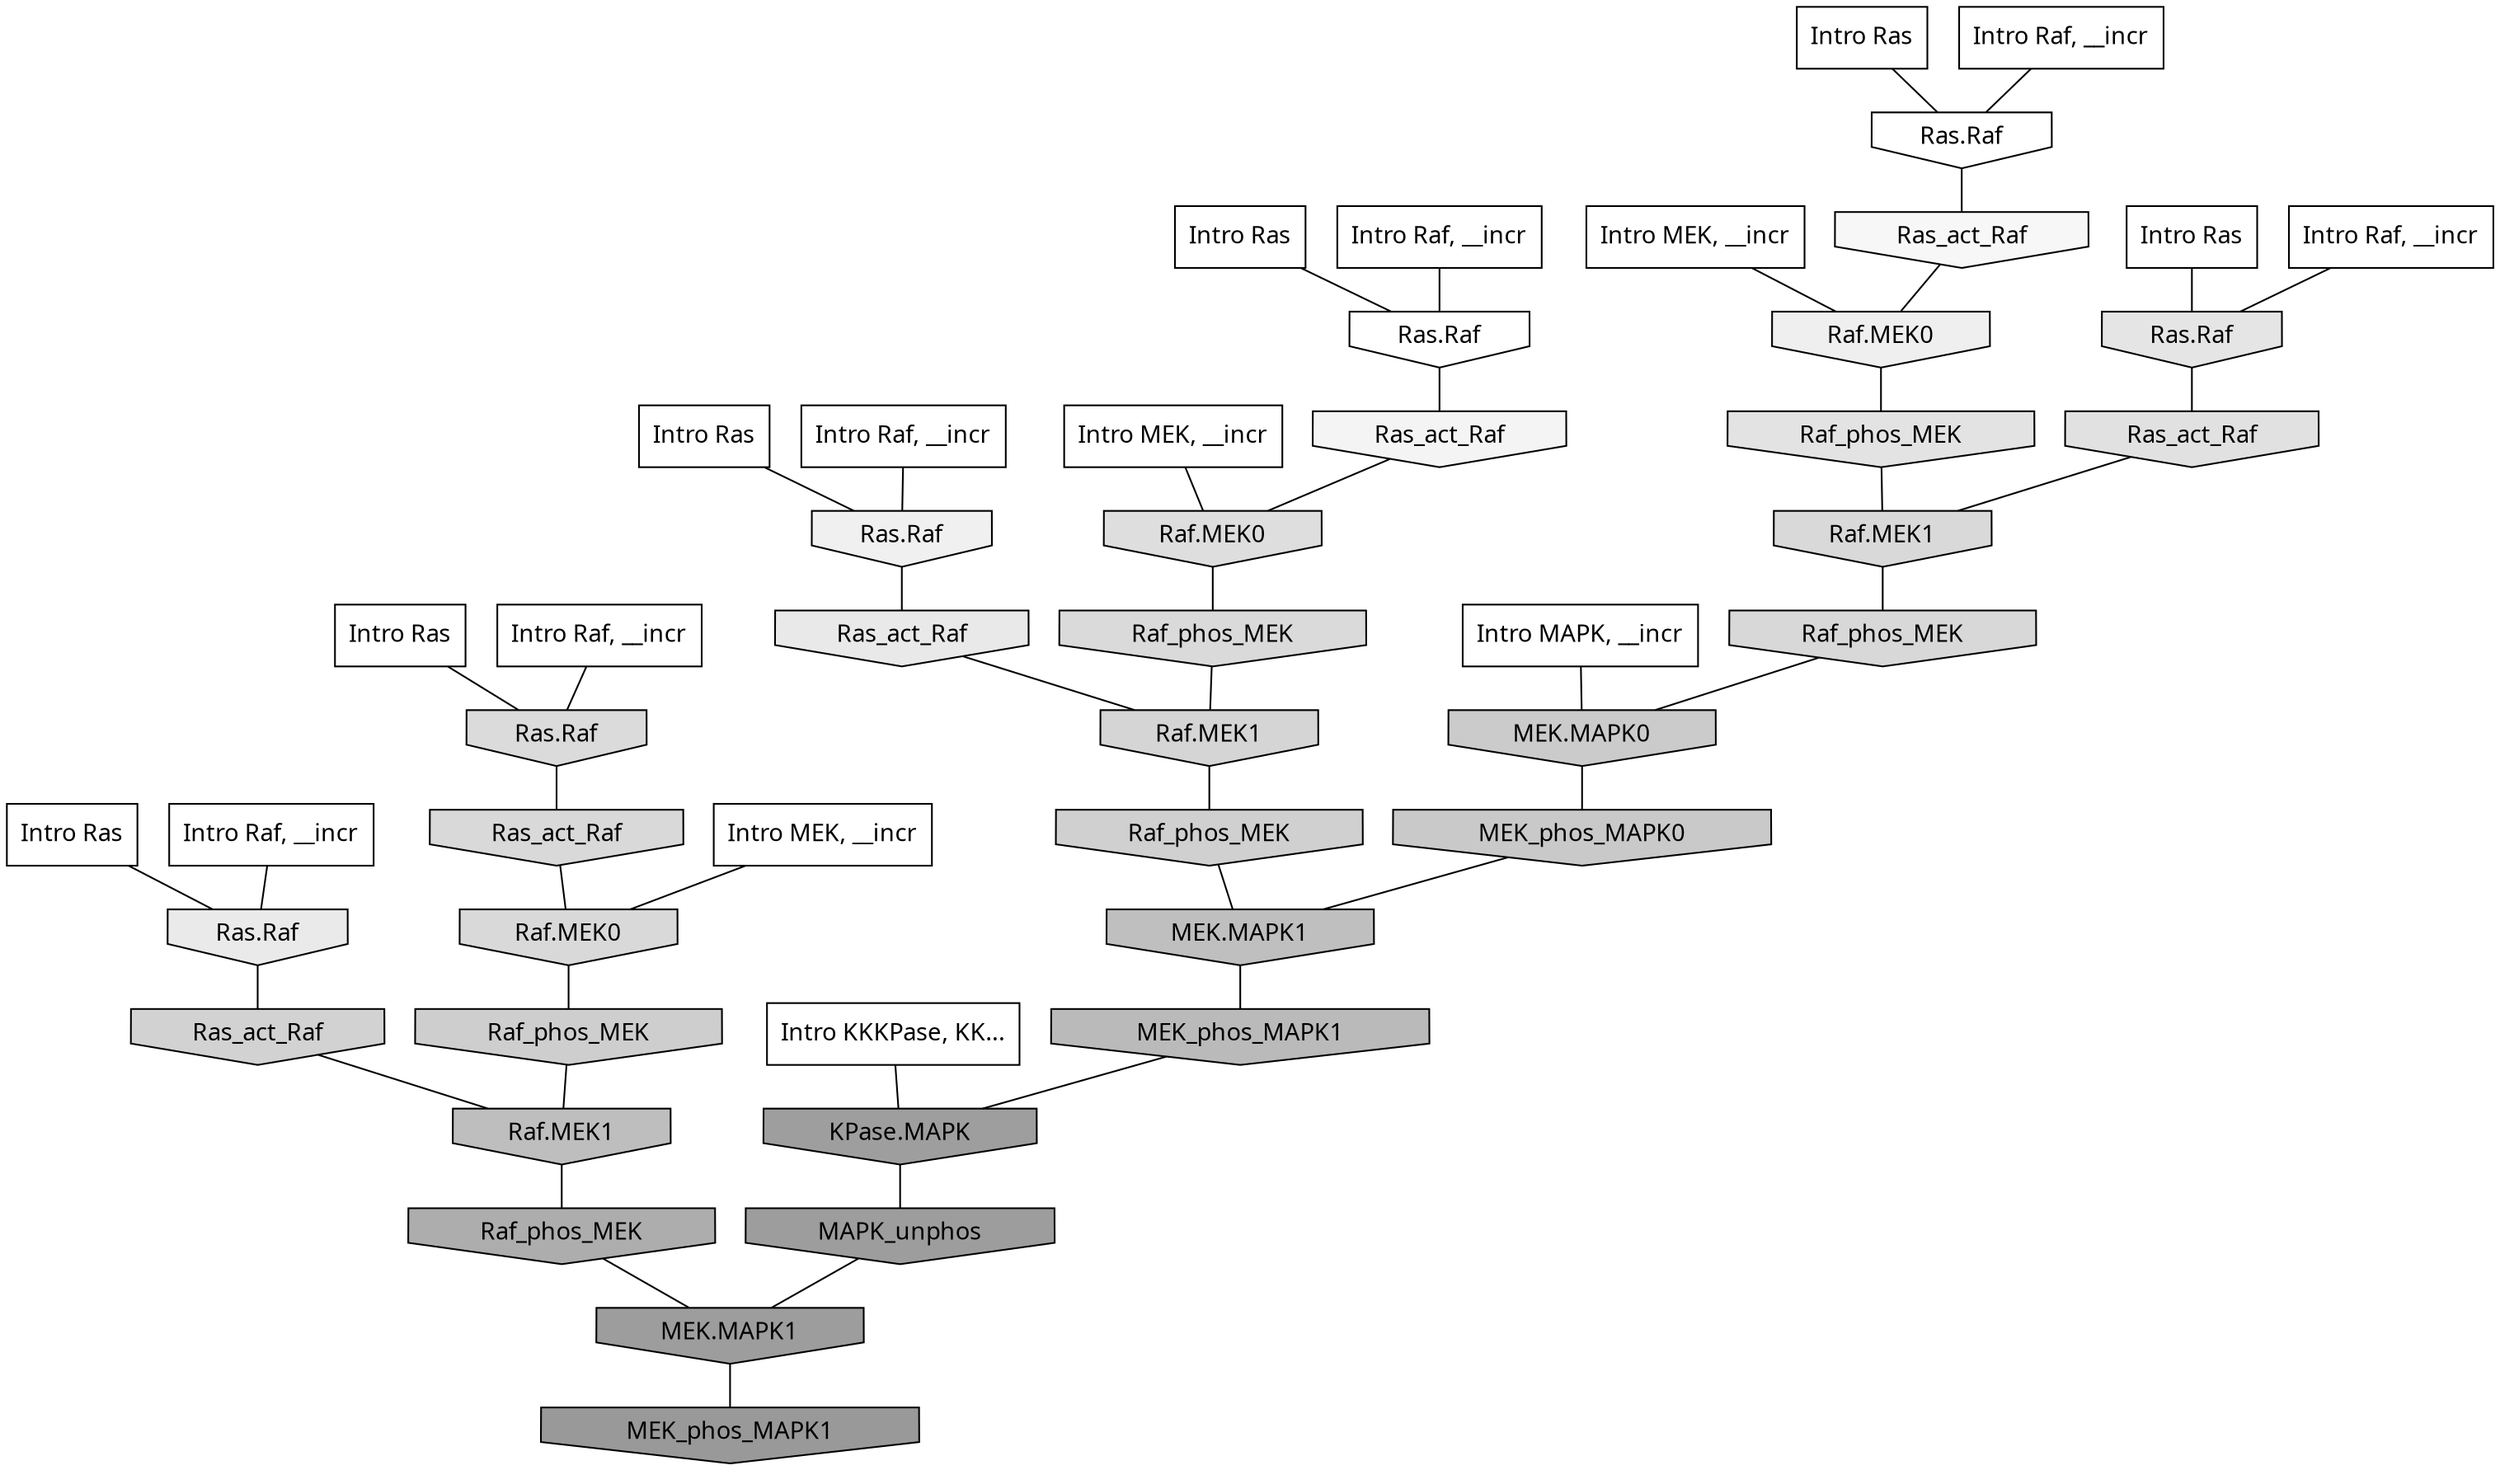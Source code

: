 digraph G{
  rankdir="TB";
  ranksep=0.30;
  node [fontname="CMU Serif"];
  edge [fontname="CMU Serif"];
  
  11 [label="Intro Ras", shape=rectangle, style=filled, fillcolor="0.000 0.000 1.000"]
  
  55 [label="Intro Ras", shape=rectangle, style=filled, fillcolor="0.000 0.000 1.000"]
  
  67 [label="Intro Ras", shape=rectangle, style=filled, fillcolor="0.000 0.000 1.000"]
  
  73 [label="Intro Ras", shape=rectangle, style=filled, fillcolor="0.000 0.000 1.000"]
  
  83 [label="Intro Ras", shape=rectangle, style=filled, fillcolor="0.000 0.000 1.000"]
  
  90 [label="Intro Ras", shape=rectangle, style=filled, fillcolor="0.000 0.000 1.000"]
  
  162 [label="Intro Raf, __incr", shape=rectangle, style=filled, fillcolor="0.000 0.000 1.000"]
  
  359 [label="Intro Raf, __incr", shape=rectangle, style=filled, fillcolor="0.000 0.000 1.000"]
  
  543 [label="Intro Raf, __incr", shape=rectangle, style=filled, fillcolor="0.000 0.000 1.000"]
  
  612 [label="Intro Raf, __incr", shape=rectangle, style=filled, fillcolor="0.000 0.000 1.000"]
  
  844 [label="Intro Raf, __incr", shape=rectangle, style=filled, fillcolor="0.000 0.000 1.000"]
  
  1038 [label="Intro Raf, __incr", shape=rectangle, style=filled, fillcolor="0.000 0.000 1.000"]
  
  1112 [label="Intro MEK, __incr", shape=rectangle, style=filled, fillcolor="0.000 0.000 1.000"]
  
  1481 [label="Intro MEK, __incr", shape=rectangle, style=filled, fillcolor="0.000 0.000 1.000"]
  
  2062 [label="Intro MEK, __incr", shape=rectangle, style=filled, fillcolor="0.000 0.000 1.000"]
  
  2687 [label="Intro MAPK, __incr", shape=rectangle, style=filled, fillcolor="0.000 0.000 1.000"]
  
  3163 [label="Intro KKKPase, KK...", shape=rectangle, style=filled, fillcolor="0.000 0.000 1.000"]
  
  3205 [label="Ras.Raf", shape=invhouse, style=filled, fillcolor="0.000 0.000 1.000"]
  
  3284 [label="Ras.Raf", shape=invhouse, style=filled, fillcolor="0.000 0.000 1.000"]
  
  3653 [label="Ras_act_Raf", shape=invhouse, style=filled, fillcolor="0.000 0.000 0.966"]
  
  3805 [label="Ras_act_Raf", shape=invhouse, style=filled, fillcolor="0.000 0.000 0.957"]
  
  4185 [label="Ras.Raf", shape=invhouse, style=filled, fillcolor="0.000 0.000 0.940"]
  
  4238 [label="Raf.MEK0", shape=invhouse, style=filled, fillcolor="0.000 0.000 0.937"]
  
  4696 [label="Ras.Raf", shape=invhouse, style=filled, fillcolor="0.000 0.000 0.917"]
  
  4825 [label="Ras_act_Raf", shape=invhouse, style=filled, fillcolor="0.000 0.000 0.912"]
  
  5216 [label="Ras.Raf", shape=invhouse, style=filled, fillcolor="0.000 0.000 0.895"]
  
  5355 [label="Raf_phos_MEK", shape=invhouse, style=filled, fillcolor="0.000 0.000 0.890"]
  
  5584 [label="Ras_act_Raf", shape=invhouse, style=filled, fillcolor="0.000 0.000 0.880"]
  
  5909 [label="Raf.MEK0", shape=invhouse, style=filled, fillcolor="0.000 0.000 0.869"]
  
  6257 [label="Ras.Raf", shape=invhouse, style=filled, fillcolor="0.000 0.000 0.857"]
  
  6320 [label="Raf_phos_MEK", shape=invhouse, style=filled, fillcolor="0.000 0.000 0.855"]
  
  6459 [label="Ras_act_Raf", shape=invhouse, style=filled, fillcolor="0.000 0.000 0.850"]
  
  6464 [label="Raf.MEK0", shape=invhouse, style=filled, fillcolor="0.000 0.000 0.850"]
  
  6495 [label="Raf.MEK1", shape=invhouse, style=filled, fillcolor="0.000 0.000 0.849"]
  
  6599 [label="Raf_phos_MEK", shape=invhouse, style=filled, fillcolor="0.000 0.000 0.847"]
  
  7090 [label="Raf.MEK1", shape=invhouse, style=filled, fillcolor="0.000 0.000 0.835"]
  
  7651 [label="Ras_act_Raf", shape=invhouse, style=filled, fillcolor="0.000 0.000 0.823"]
  
  8003 [label="Raf_phos_MEK", shape=invhouse, style=filled, fillcolor="0.000 0.000 0.814"]
  
  8389 [label="Raf_phos_MEK", shape=invhouse, style=filled, fillcolor="0.000 0.000 0.807"]
  
  8963 [label="MEK.MAPK0", shape=invhouse, style=filled, fillcolor="0.000 0.000 0.795"]
  
  9293 [label="MEK_phos_MAPK0", shape=invhouse, style=filled, fillcolor="0.000 0.000 0.789"]
  
  12404 [label="MEK.MAPK1", shape=invhouse, style=filled, fillcolor="0.000 0.000 0.747"]
  
  12606 [label="Raf.MEK1", shape=invhouse, style=filled, fillcolor="0.000 0.000 0.745"]
  
  14079 [label="MEK_phos_MAPK1", shape=invhouse, style=filled, fillcolor="0.000 0.000 0.729"]
  
  17547 [label="Raf_phos_MEK", shape=invhouse, style=filled, fillcolor="0.000 0.000 0.679"]
  
  19589 [label="KPase.MAPK", shape=invhouse, style=filled, fillcolor="0.000 0.000 0.618"]
  
  19622 [label="MAPK_unphos", shape=invhouse, style=filled, fillcolor="0.000 0.000 0.616"]
  
  19623 [label="MEK.MAPK1", shape=invhouse, style=filled, fillcolor="0.000 0.000 0.616"]
  
  20043 [label="MEK_phos_MAPK1", shape=invhouse, style=filled, fillcolor="0.000 0.000 0.600"]
  
  
  19623 -> 20043 [dir=none, color="0.000 0.000 0.000"] 
  19622 -> 19623 [dir=none, color="0.000 0.000 0.000"] 
  19589 -> 19622 [dir=none, color="0.000 0.000 0.000"] 
  17547 -> 19623 [dir=none, color="0.000 0.000 0.000"] 
  14079 -> 19589 [dir=none, color="0.000 0.000 0.000"] 
  12606 -> 17547 [dir=none, color="0.000 0.000 0.000"] 
  12404 -> 14079 [dir=none, color="0.000 0.000 0.000"] 
  9293 -> 12404 [dir=none, color="0.000 0.000 0.000"] 
  8963 -> 9293 [dir=none, color="0.000 0.000 0.000"] 
  8389 -> 12606 [dir=none, color="0.000 0.000 0.000"] 
  8003 -> 12404 [dir=none, color="0.000 0.000 0.000"] 
  7651 -> 12606 [dir=none, color="0.000 0.000 0.000"] 
  7090 -> 8003 [dir=none, color="0.000 0.000 0.000"] 
  6599 -> 8963 [dir=none, color="0.000 0.000 0.000"] 
  6495 -> 6599 [dir=none, color="0.000 0.000 0.000"] 
  6464 -> 8389 [dir=none, color="0.000 0.000 0.000"] 
  6459 -> 6464 [dir=none, color="0.000 0.000 0.000"] 
  6320 -> 7090 [dir=none, color="0.000 0.000 0.000"] 
  6257 -> 6459 [dir=none, color="0.000 0.000 0.000"] 
  5909 -> 6320 [dir=none, color="0.000 0.000 0.000"] 
  5584 -> 6495 [dir=none, color="0.000 0.000 0.000"] 
  5355 -> 6495 [dir=none, color="0.000 0.000 0.000"] 
  5216 -> 5584 [dir=none, color="0.000 0.000 0.000"] 
  4825 -> 7090 [dir=none, color="0.000 0.000 0.000"] 
  4696 -> 7651 [dir=none, color="0.000 0.000 0.000"] 
  4238 -> 5355 [dir=none, color="0.000 0.000 0.000"] 
  4185 -> 4825 [dir=none, color="0.000 0.000 0.000"] 
  3805 -> 5909 [dir=none, color="0.000 0.000 0.000"] 
  3653 -> 4238 [dir=none, color="0.000 0.000 0.000"] 
  3284 -> 3653 [dir=none, color="0.000 0.000 0.000"] 
  3205 -> 3805 [dir=none, color="0.000 0.000 0.000"] 
  3163 -> 19589 [dir=none, color="0.000 0.000 0.000"] 
  2687 -> 8963 [dir=none, color="0.000 0.000 0.000"] 
  2062 -> 5909 [dir=none, color="0.000 0.000 0.000"] 
  1481 -> 4238 [dir=none, color="0.000 0.000 0.000"] 
  1112 -> 6464 [dir=none, color="0.000 0.000 0.000"] 
  1038 -> 4185 [dir=none, color="0.000 0.000 0.000"] 
  844 -> 4696 [dir=none, color="0.000 0.000 0.000"] 
  612 -> 3205 [dir=none, color="0.000 0.000 0.000"] 
  543 -> 5216 [dir=none, color="0.000 0.000 0.000"] 
  359 -> 3284 [dir=none, color="0.000 0.000 0.000"] 
  162 -> 6257 [dir=none, color="0.000 0.000 0.000"] 
  90 -> 6257 [dir=none, color="0.000 0.000 0.000"] 
  83 -> 5216 [dir=none, color="0.000 0.000 0.000"] 
  73 -> 3284 [dir=none, color="0.000 0.000 0.000"] 
  67 -> 4696 [dir=none, color="0.000 0.000 0.000"] 
  55 -> 3205 [dir=none, color="0.000 0.000 0.000"] 
  11 -> 4185 [dir=none, color="0.000 0.000 0.000"] 
  
  }
